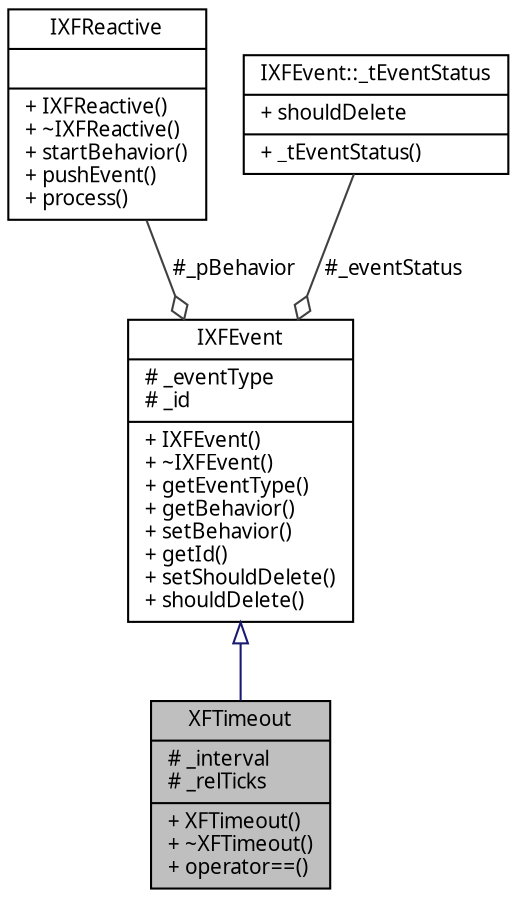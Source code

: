 digraph "XFTimeout"
{
  edge [fontname="Helvetia.ttf",fontsize="10",labelfontname="Helvetia.ttf",labelfontsize="10"];
  node [fontname="Helvetia.ttf",fontsize="10",shape=record];
  Node1 [label="{XFTimeout\n|# _interval\l# _relTicks\l|+ XFTimeout()\l+ ~XFTimeout()\l+ operator==()\l}",height=0.2,width=0.4,color="black", fillcolor="grey75", style="filled" fontcolor="black"];
  Node2 -> Node1 [dir="back",color="midnightblue",fontsize="10",style="solid",arrowtail="onormal",fontname="Helvetia.ttf"];
  Node2 [label="{IXFEvent\n|# _eventType\l# _id\l|+ IXFEvent()\l+ ~IXFEvent()\l+ getEventType()\l+ getBehavior()\l+ setBehavior()\l+ getId()\l+ setShouldDelete()\l+ shouldDelete()\l}",height=0.2,width=0.4,color="black", fillcolor="white", style="filled",URL="$class_i_x_f_event.html"];
  Node3 -> Node2 [color="grey25",fontsize="10",style="solid",label=" #_pBehavior" ,arrowhead="odiamond",fontname="Helvetia.ttf"];
  Node3 [label="{IXFReactive\n||+ IXFReactive()\l+ ~IXFReactive()\l+ startBehavior()\l+ pushEvent()\l+ process()\l}",height=0.2,width=0.4,color="black", fillcolor="white", style="filled",URL="$class_i_x_f_reactive.html"];
  Node4 -> Node2 [color="grey25",fontsize="10",style="solid",label=" #_eventStatus" ,arrowhead="odiamond",fontname="Helvetia.ttf"];
  Node4 [label="{IXFEvent::_tEventStatus\n|+ shouldDelete\l|+ _tEventStatus()\l}",height=0.2,width=0.4,color="black", fillcolor="white", style="filled",URL="$struct_i_x_f_event_1_1__t_event_status.html"];
}
